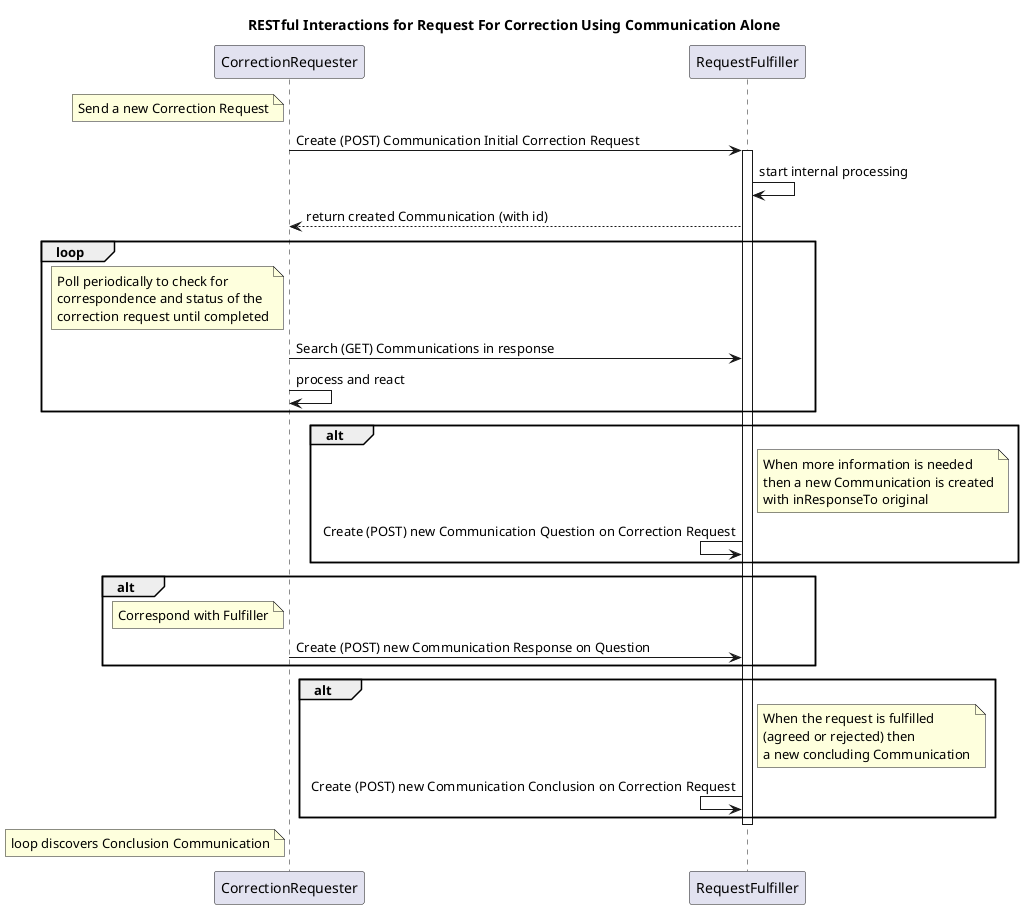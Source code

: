 @startuml
title RESTful Interactions for Request For Correction Using Communication Alone

note left of CorrectionRequester
Send a new Correction Request
end note
CorrectionRequester->RequestFulfiller: Create (POST) Communication Initial Correction Request
activate RequestFulfiller
RequestFulfiller->RequestFulfiller: start internal processing
RequestFulfiller-->CorrectionRequester: return created Communication (with id)


loop
note left of CorrectionRequester
Poll periodically to check for 
correspondence and status of the 
correction request until completed
end note
CorrectionRequester->RequestFulfiller: Search (GET) Communications in response
CorrectionRequester -> CorrectionRequester: process and react
end

alt
note right of RequestFulfiller
When more information is needed
then a new Communication is created
with inResponseTo original
end note
RequestFulfiller<-RequestFulfiller: Create (POST) new Communication Question on Correction Request
end

alt
note left of CorrectionRequester
Correspond with Fulfiller
end note
CorrectionRequester->RequestFulfiller: Create (POST) new Communication Response on Question
end



alt
note right of RequestFulfiller
When the request is fulfilled
(agreed or rejected) then 
a new concluding Communication
end note
RequestFulfiller<-RequestFulfiller: Create (POST) new Communication Conclusion on Correction Request
end

Deactivate RequestFulfiller
note left of CorrectionRequester: loop discovers Conclusion Communication
@enduml